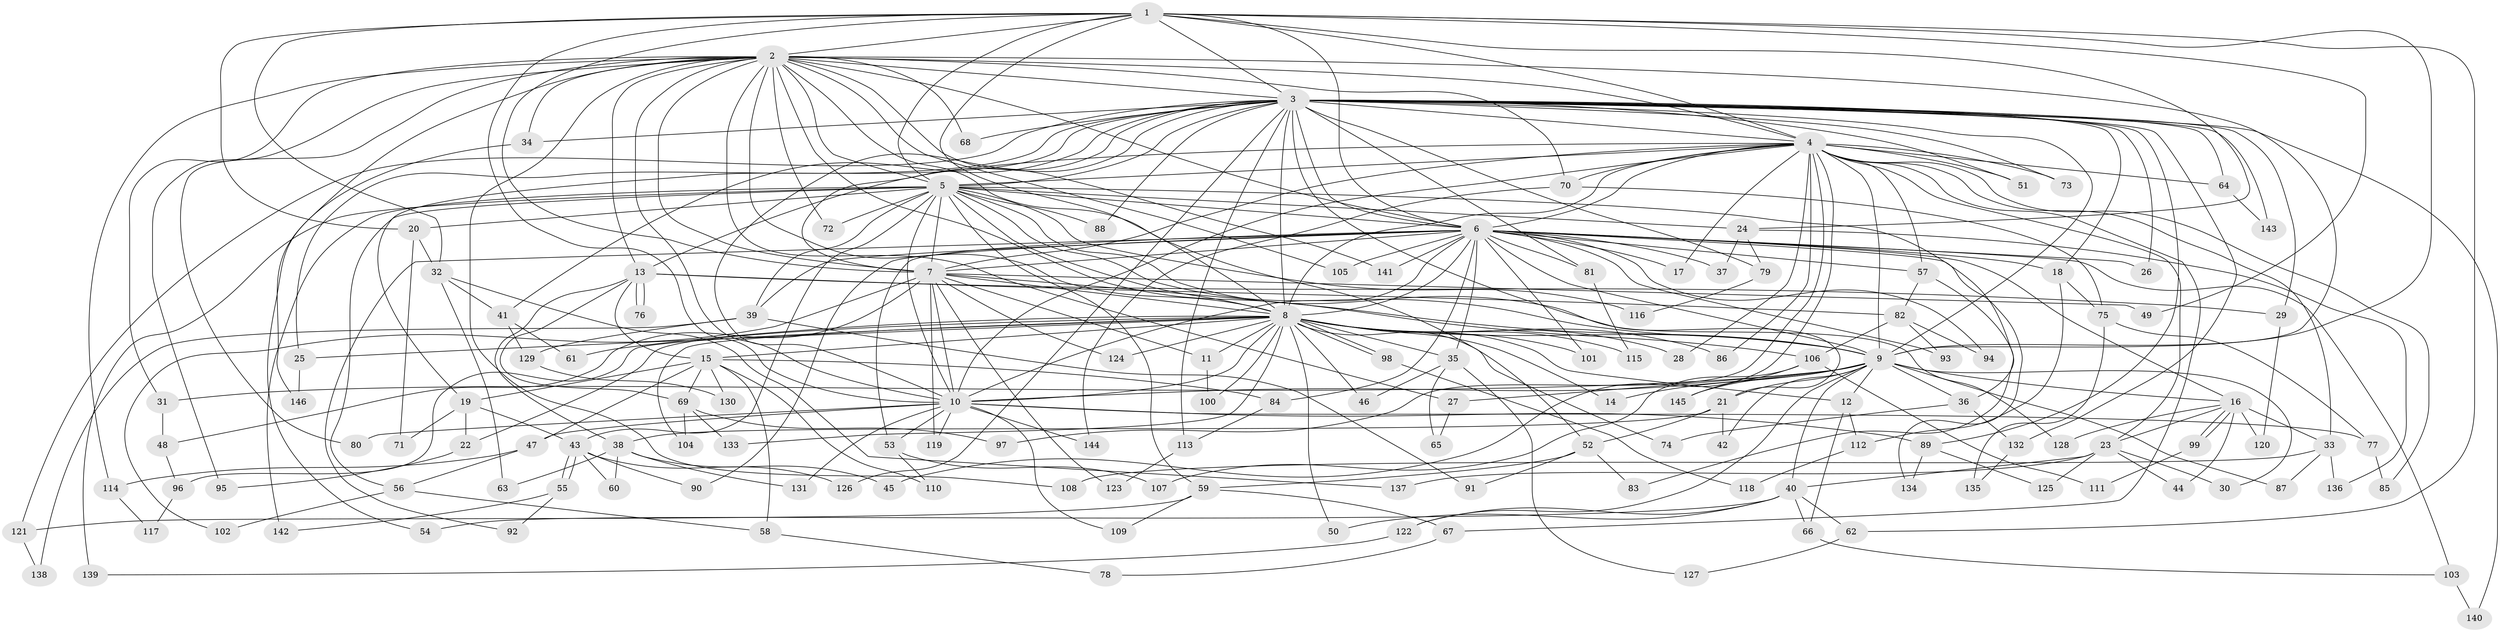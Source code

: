 // coarse degree distribution, {15: 0.009009009009009009, 43: 0.009009009009009009, 29: 0.018018018018018018, 23: 0.009009009009009009, 24: 0.009009009009009009, 14: 0.009009009009009009, 20: 0.009009009009009009, 17: 0.009009009009009009, 3: 0.17117117117117117, 4: 0.08108108108108109, 7: 0.02702702702702703, 2: 0.5225225225225225, 12: 0.009009009009009009, 6: 0.036036036036036036, 5: 0.07207207207207207}
// Generated by graph-tools (version 1.1) at 2025/41/03/06/25 10:41:32]
// undirected, 146 vertices, 317 edges
graph export_dot {
graph [start="1"]
  node [color=gray90,style=filled];
  1;
  2;
  3;
  4;
  5;
  6;
  7;
  8;
  9;
  10;
  11;
  12;
  13;
  14;
  15;
  16;
  17;
  18;
  19;
  20;
  21;
  22;
  23;
  24;
  25;
  26;
  27;
  28;
  29;
  30;
  31;
  32;
  33;
  34;
  35;
  36;
  37;
  38;
  39;
  40;
  41;
  42;
  43;
  44;
  45;
  46;
  47;
  48;
  49;
  50;
  51;
  52;
  53;
  54;
  55;
  56;
  57;
  58;
  59;
  60;
  61;
  62;
  63;
  64;
  65;
  66;
  67;
  68;
  69;
  70;
  71;
  72;
  73;
  74;
  75;
  76;
  77;
  78;
  79;
  80;
  81;
  82;
  83;
  84;
  85;
  86;
  87;
  88;
  89;
  90;
  91;
  92;
  93;
  94;
  95;
  96;
  97;
  98;
  99;
  100;
  101;
  102;
  103;
  104;
  105;
  106;
  107;
  108;
  109;
  110;
  111;
  112;
  113;
  114;
  115;
  116;
  117;
  118;
  119;
  120;
  121;
  122;
  123;
  124;
  125;
  126;
  127;
  128;
  129;
  130;
  131;
  132;
  133;
  134;
  135;
  136;
  137;
  138;
  139;
  140;
  141;
  142;
  143;
  144;
  145;
  146;
  1 -- 2;
  1 -- 3;
  1 -- 4;
  1 -- 5;
  1 -- 6;
  1 -- 7;
  1 -- 8;
  1 -- 9;
  1 -- 10;
  1 -- 20;
  1 -- 24;
  1 -- 32;
  1 -- 49;
  1 -- 62;
  2 -- 3;
  2 -- 4;
  2 -- 5;
  2 -- 6;
  2 -- 7;
  2 -- 8;
  2 -- 9;
  2 -- 10;
  2 -- 13;
  2 -- 27;
  2 -- 31;
  2 -- 34;
  2 -- 52;
  2 -- 68;
  2 -- 70;
  2 -- 72;
  2 -- 80;
  2 -- 95;
  2 -- 105;
  2 -- 106;
  2 -- 108;
  2 -- 114;
  2 -- 141;
  2 -- 146;
  3 -- 4;
  3 -- 5;
  3 -- 6;
  3 -- 7;
  3 -- 8;
  3 -- 9;
  3 -- 10;
  3 -- 18;
  3 -- 19;
  3 -- 21;
  3 -- 25;
  3 -- 26;
  3 -- 29;
  3 -- 34;
  3 -- 41;
  3 -- 51;
  3 -- 64;
  3 -- 68;
  3 -- 73;
  3 -- 79;
  3 -- 81;
  3 -- 88;
  3 -- 89;
  3 -- 113;
  3 -- 121;
  3 -- 126;
  3 -- 132;
  3 -- 140;
  3 -- 143;
  4 -- 5;
  4 -- 6;
  4 -- 7;
  4 -- 8;
  4 -- 9;
  4 -- 10;
  4 -- 13;
  4 -- 17;
  4 -- 23;
  4 -- 28;
  4 -- 33;
  4 -- 45;
  4 -- 51;
  4 -- 57;
  4 -- 64;
  4 -- 67;
  4 -- 70;
  4 -- 73;
  4 -- 85;
  4 -- 86;
  4 -- 97;
  5 -- 6;
  5 -- 7;
  5 -- 8;
  5 -- 9;
  5 -- 10;
  5 -- 20;
  5 -- 24;
  5 -- 36;
  5 -- 39;
  5 -- 43;
  5 -- 56;
  5 -- 59;
  5 -- 72;
  5 -- 88;
  5 -- 116;
  5 -- 128;
  5 -- 139;
  5 -- 142;
  6 -- 7;
  6 -- 8;
  6 -- 9;
  6 -- 10;
  6 -- 16;
  6 -- 17;
  6 -- 18;
  6 -- 26;
  6 -- 35;
  6 -- 37;
  6 -- 39;
  6 -- 53;
  6 -- 57;
  6 -- 81;
  6 -- 84;
  6 -- 90;
  6 -- 92;
  6 -- 93;
  6 -- 94;
  6 -- 101;
  6 -- 103;
  6 -- 105;
  6 -- 134;
  6 -- 141;
  7 -- 8;
  7 -- 9;
  7 -- 10;
  7 -- 11;
  7 -- 48;
  7 -- 49;
  7 -- 102;
  7 -- 119;
  7 -- 123;
  7 -- 124;
  8 -- 9;
  8 -- 10;
  8 -- 11;
  8 -- 12;
  8 -- 14;
  8 -- 15;
  8 -- 22;
  8 -- 25;
  8 -- 28;
  8 -- 35;
  8 -- 46;
  8 -- 50;
  8 -- 61;
  8 -- 74;
  8 -- 86;
  8 -- 96;
  8 -- 98;
  8 -- 98;
  8 -- 100;
  8 -- 101;
  8 -- 104;
  8 -- 115;
  8 -- 124;
  8 -- 133;
  9 -- 10;
  9 -- 12;
  9 -- 14;
  9 -- 16;
  9 -- 21;
  9 -- 27;
  9 -- 30;
  9 -- 31;
  9 -- 36;
  9 -- 40;
  9 -- 42;
  9 -- 87;
  9 -- 122;
  9 -- 145;
  10 -- 47;
  10 -- 53;
  10 -- 77;
  10 -- 80;
  10 -- 89;
  10 -- 109;
  10 -- 119;
  10 -- 131;
  10 -- 144;
  11 -- 100;
  12 -- 66;
  12 -- 112;
  13 -- 15;
  13 -- 29;
  13 -- 38;
  13 -- 69;
  13 -- 76;
  13 -- 76;
  13 -- 82;
  15 -- 19;
  15 -- 47;
  15 -- 58;
  15 -- 69;
  15 -- 84;
  15 -- 110;
  15 -- 130;
  16 -- 23;
  16 -- 33;
  16 -- 44;
  16 -- 99;
  16 -- 99;
  16 -- 120;
  16 -- 128;
  18 -- 75;
  18 -- 112;
  19 -- 22;
  19 -- 43;
  19 -- 71;
  20 -- 32;
  20 -- 71;
  21 -- 38;
  21 -- 42;
  21 -- 52;
  22 -- 95;
  23 -- 30;
  23 -- 40;
  23 -- 44;
  23 -- 125;
  23 -- 137;
  24 -- 37;
  24 -- 79;
  24 -- 136;
  25 -- 146;
  27 -- 65;
  29 -- 120;
  31 -- 48;
  32 -- 41;
  32 -- 63;
  32 -- 137;
  33 -- 87;
  33 -- 108;
  33 -- 136;
  34 -- 54;
  35 -- 46;
  35 -- 65;
  35 -- 127;
  36 -- 74;
  36 -- 132;
  38 -- 45;
  38 -- 60;
  38 -- 63;
  38 -- 131;
  39 -- 91;
  39 -- 129;
  39 -- 138;
  40 -- 50;
  40 -- 54;
  40 -- 62;
  40 -- 66;
  40 -- 122;
  41 -- 61;
  41 -- 129;
  43 -- 55;
  43 -- 55;
  43 -- 60;
  43 -- 90;
  43 -- 126;
  47 -- 56;
  47 -- 114;
  48 -- 96;
  52 -- 59;
  52 -- 83;
  52 -- 91;
  53 -- 107;
  53 -- 110;
  55 -- 92;
  55 -- 142;
  56 -- 58;
  56 -- 102;
  57 -- 82;
  57 -- 83;
  58 -- 78;
  59 -- 67;
  59 -- 109;
  59 -- 121;
  62 -- 127;
  64 -- 143;
  66 -- 103;
  67 -- 78;
  69 -- 97;
  69 -- 104;
  69 -- 133;
  70 -- 75;
  70 -- 144;
  75 -- 77;
  75 -- 135;
  77 -- 85;
  79 -- 116;
  81 -- 115;
  82 -- 93;
  82 -- 94;
  82 -- 106;
  84 -- 113;
  89 -- 125;
  89 -- 134;
  96 -- 117;
  98 -- 118;
  99 -- 111;
  103 -- 140;
  106 -- 107;
  106 -- 111;
  106 -- 145;
  112 -- 118;
  113 -- 123;
  114 -- 117;
  121 -- 138;
  122 -- 139;
  129 -- 130;
  132 -- 135;
}
